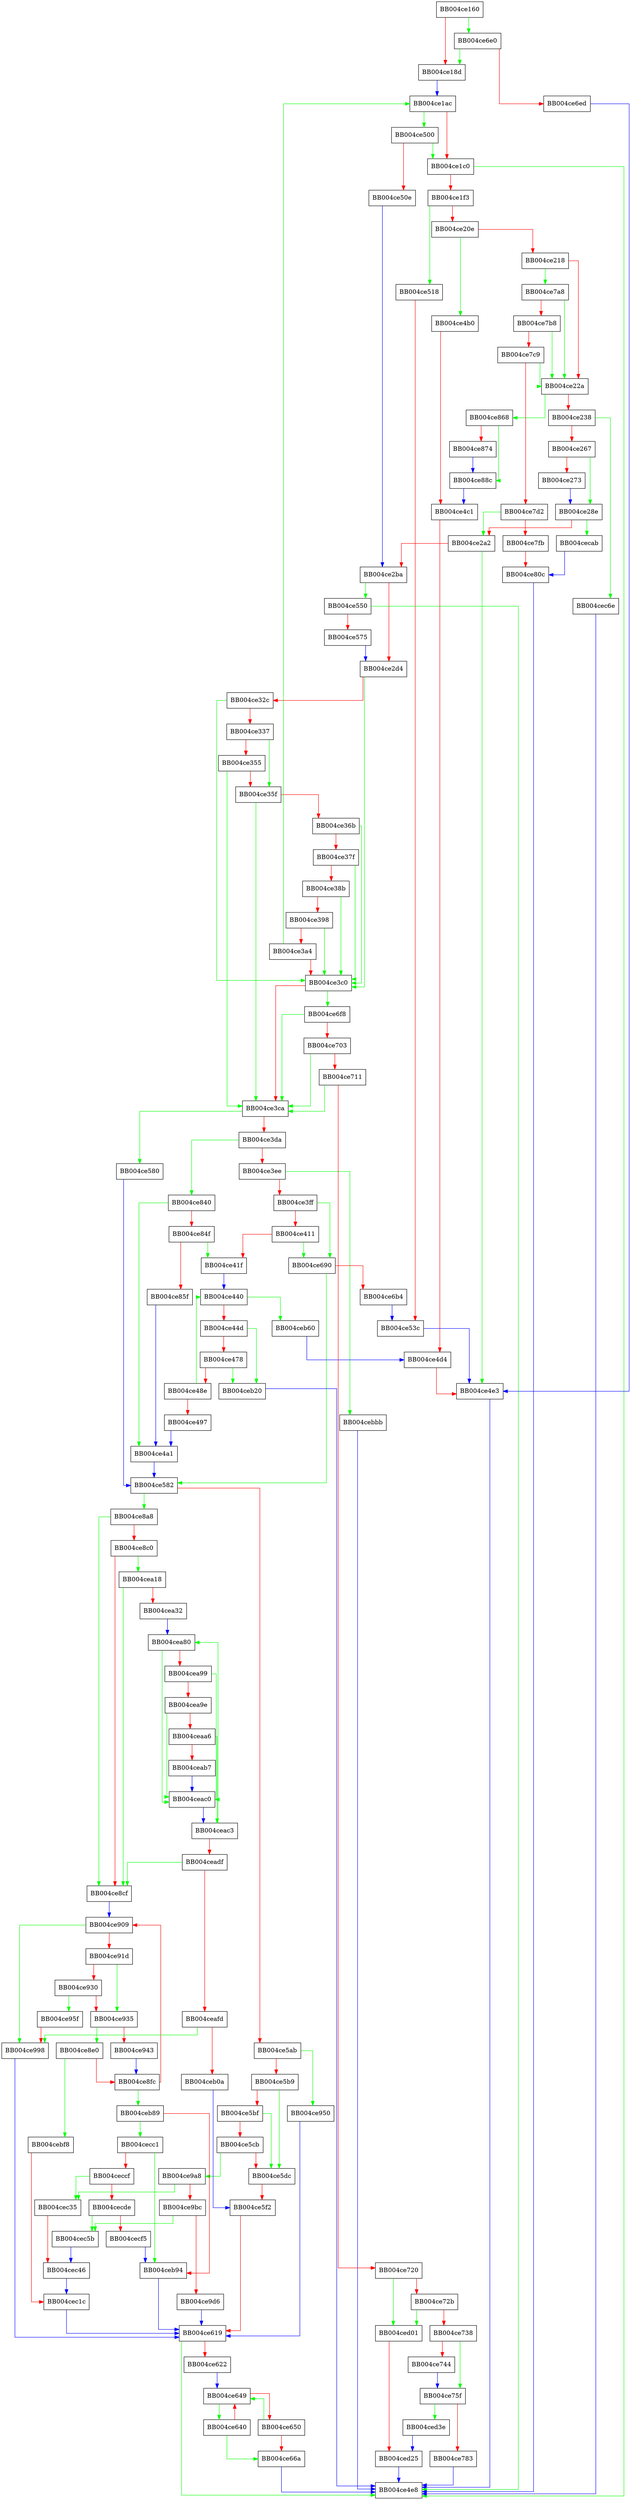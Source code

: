 digraph tls_get_more_records {
  node [shape="box"];
  graph [splines=ortho];
  BB004ce160 -> BB004ce6e0 [color="green"];
  BB004ce160 -> BB004ce18d [color="red"];
  BB004ce18d -> BB004ce1ac [color="blue"];
  BB004ce1ac -> BB004ce500 [color="green"];
  BB004ce1ac -> BB004ce1c0 [color="red"];
  BB004ce1c0 -> BB004ce4e8 [color="green"];
  BB004ce1c0 -> BB004ce1f3 [color="red"];
  BB004ce1f3 -> BB004ce518 [color="green"];
  BB004ce1f3 -> BB004ce20e [color="red"];
  BB004ce20e -> BB004ce4b0 [color="green"];
  BB004ce20e -> BB004ce218 [color="red"];
  BB004ce218 -> BB004ce7a8 [color="green"];
  BB004ce218 -> BB004ce22a [color="red"];
  BB004ce22a -> BB004ce868 [color="green"];
  BB004ce22a -> BB004ce238 [color="red"];
  BB004ce238 -> BB004cec6e [color="green"];
  BB004ce238 -> BB004ce267 [color="red"];
  BB004ce267 -> BB004ce28e [color="green"];
  BB004ce267 -> BB004ce273 [color="red"];
  BB004ce273 -> BB004ce28e [color="blue"];
  BB004ce28e -> BB004cecab [color="green"];
  BB004ce28e -> BB004ce2a2 [color="red"];
  BB004ce2a2 -> BB004ce4e3 [color="green"];
  BB004ce2a2 -> BB004ce2ba [color="red"];
  BB004ce2ba -> BB004ce550 [color="green"];
  BB004ce2ba -> BB004ce2d4 [color="red"];
  BB004ce2d4 -> BB004ce3c0 [color="green"];
  BB004ce2d4 -> BB004ce32c [color="red"];
  BB004ce32c -> BB004ce3c0 [color="green"];
  BB004ce32c -> BB004ce337 [color="red"];
  BB004ce337 -> BB004ce35f [color="green"];
  BB004ce337 -> BB004ce355 [color="red"];
  BB004ce355 -> BB004ce3ca [color="green"];
  BB004ce355 -> BB004ce35f [color="red"];
  BB004ce35f -> BB004ce3ca [color="green"];
  BB004ce35f -> BB004ce36b [color="red"];
  BB004ce36b -> BB004ce3c0 [color="green"];
  BB004ce36b -> BB004ce37f [color="red"];
  BB004ce37f -> BB004ce3c0 [color="green"];
  BB004ce37f -> BB004ce38b [color="red"];
  BB004ce38b -> BB004ce3c0 [color="green"];
  BB004ce38b -> BB004ce398 [color="red"];
  BB004ce398 -> BB004ce3c0 [color="green"];
  BB004ce398 -> BB004ce3a4 [color="red"];
  BB004ce3a4 -> BB004ce1ac [color="green"];
  BB004ce3a4 -> BB004ce3c0 [color="red"];
  BB004ce3c0 -> BB004ce6f8 [color="green"];
  BB004ce3c0 -> BB004ce3ca [color="red"];
  BB004ce3ca -> BB004ce580 [color="green"];
  BB004ce3ca -> BB004ce3da [color="red"];
  BB004ce3da -> BB004ce840 [color="green"];
  BB004ce3da -> BB004ce3ee [color="red"];
  BB004ce3ee -> BB004cebbb [color="green"];
  BB004ce3ee -> BB004ce3ff [color="red"];
  BB004ce3ff -> BB004ce690 [color="green"];
  BB004ce3ff -> BB004ce411 [color="red"];
  BB004ce411 -> BB004ce690 [color="green"];
  BB004ce411 -> BB004ce41f [color="red"];
  BB004ce41f -> BB004ce440 [color="blue"];
  BB004ce440 -> BB004ceb60 [color="green"];
  BB004ce440 -> BB004ce44d [color="red"];
  BB004ce44d -> BB004ceb20 [color="green"];
  BB004ce44d -> BB004ce478 [color="red"];
  BB004ce478 -> BB004ceb20 [color="green"];
  BB004ce478 -> BB004ce48e [color="red"];
  BB004ce48e -> BB004ce440 [color="green"];
  BB004ce48e -> BB004ce497 [color="red"];
  BB004ce497 -> BB004ce4a1 [color="blue"];
  BB004ce4a1 -> BB004ce582 [color="blue"];
  BB004ce4b0 -> BB004ce4c1 [color="red"];
  BB004ce4c1 -> BB004ce4d4 [color="red"];
  BB004ce4d4 -> BB004ce4e3 [color="red"];
  BB004ce4e3 -> BB004ce4e8 [color="blue"];
  BB004ce500 -> BB004ce1c0 [color="green"];
  BB004ce500 -> BB004ce50e [color="red"];
  BB004ce50e -> BB004ce2ba [color="blue"];
  BB004ce518 -> BB004ce53c [color="red"];
  BB004ce53c -> BB004ce4e3 [color="blue"];
  BB004ce550 -> BB004ce4e8 [color="green"];
  BB004ce550 -> BB004ce575 [color="red"];
  BB004ce575 -> BB004ce2d4 [color="blue"];
  BB004ce580 -> BB004ce582 [color="blue"];
  BB004ce582 -> BB004ce8a8 [color="green"];
  BB004ce582 -> BB004ce5ab [color="red"];
  BB004ce5ab -> BB004ce950 [color="green"];
  BB004ce5ab -> BB004ce5b9 [color="red"];
  BB004ce5b9 -> BB004ce5dc [color="green"];
  BB004ce5b9 -> BB004ce5bf [color="red"];
  BB004ce5bf -> BB004ce5dc [color="green"];
  BB004ce5bf -> BB004ce5cb [color="red"];
  BB004ce5cb -> BB004ce9a8 [color="green"];
  BB004ce5cb -> BB004ce5dc [color="red"];
  BB004ce5dc -> BB004ce5f2 [color="red"];
  BB004ce5f2 -> BB004ce619 [color="red"];
  BB004ce619 -> BB004ce4e8 [color="green"];
  BB004ce619 -> BB004ce622 [color="red"];
  BB004ce622 -> BB004ce649 [color="blue"];
  BB004ce640 -> BB004ce66a [color="green"];
  BB004ce640 -> BB004ce649 [color="red"];
  BB004ce649 -> BB004ce640 [color="green"];
  BB004ce649 -> BB004ce650 [color="red"];
  BB004ce650 -> BB004ce649 [color="green"];
  BB004ce650 -> BB004ce66a [color="red"];
  BB004ce66a -> BB004ce4e8 [color="blue"];
  BB004ce690 -> BB004ce582 [color="green"];
  BB004ce690 -> BB004ce6b4 [color="red"];
  BB004ce6b4 -> BB004ce53c [color="blue"];
  BB004ce6e0 -> BB004ce18d [color="green"];
  BB004ce6e0 -> BB004ce6ed [color="red"];
  BB004ce6ed -> BB004ce4e3 [color="blue"];
  BB004ce6f8 -> BB004ce3ca [color="green"];
  BB004ce6f8 -> BB004ce703 [color="red"];
  BB004ce703 -> BB004ce3ca [color="green"];
  BB004ce703 -> BB004ce711 [color="red"];
  BB004ce711 -> BB004ce3ca [color="green"];
  BB004ce711 -> BB004ce720 [color="red"];
  BB004ce720 -> BB004ced01 [color="green"];
  BB004ce720 -> BB004ce72b [color="red"];
  BB004ce72b -> BB004ced01 [color="green"];
  BB004ce72b -> BB004ce738 [color="red"];
  BB004ce738 -> BB004ce75f [color="green"];
  BB004ce738 -> BB004ce744 [color="red"];
  BB004ce744 -> BB004ce75f [color="blue"];
  BB004ce75f -> BB004ced3e [color="green"];
  BB004ce75f -> BB004ce783 [color="red"];
  BB004ce783 -> BB004ce4e8 [color="blue"];
  BB004ce7a8 -> BB004ce22a [color="green"];
  BB004ce7a8 -> BB004ce7b8 [color="red"];
  BB004ce7b8 -> BB004ce22a [color="green"];
  BB004ce7b8 -> BB004ce7c9 [color="red"];
  BB004ce7c9 -> BB004ce22a [color="green"];
  BB004ce7c9 -> BB004ce7d2 [color="red"];
  BB004ce7d2 -> BB004ce2a2 [color="green"];
  BB004ce7d2 -> BB004ce7fb [color="red"];
  BB004ce7fb -> BB004ce80c [color="red"];
  BB004ce80c -> BB004ce4e8 [color="blue"];
  BB004ce840 -> BB004ce4a1 [color="green"];
  BB004ce840 -> BB004ce84f [color="red"];
  BB004ce84f -> BB004ce41f [color="green"];
  BB004ce84f -> BB004ce85f [color="red"];
  BB004ce85f -> BB004ce4a1 [color="blue"];
  BB004ce868 -> BB004ce88c [color="green"];
  BB004ce868 -> BB004ce874 [color="red"];
  BB004ce874 -> BB004ce88c [color="blue"];
  BB004ce88c -> BB004ce4c1 [color="blue"];
  BB004ce8a8 -> BB004ce8cf [color="green"];
  BB004ce8a8 -> BB004ce8c0 [color="red"];
  BB004ce8c0 -> BB004cea18 [color="green"];
  BB004ce8c0 -> BB004ce8cf [color="red"];
  BB004ce8cf -> BB004ce909 [color="blue"];
  BB004ce8e0 -> BB004cebf8 [color="green"];
  BB004ce8e0 -> BB004ce8fc [color="red"];
  BB004ce8fc -> BB004ceb89 [color="green"];
  BB004ce8fc -> BB004ce909 [color="red"];
  BB004ce909 -> BB004ce998 [color="green"];
  BB004ce909 -> BB004ce91d [color="red"];
  BB004ce91d -> BB004ce935 [color="green"];
  BB004ce91d -> BB004ce930 [color="red"];
  BB004ce930 -> BB004ce95f [color="green"];
  BB004ce930 -> BB004ce935 [color="red"];
  BB004ce935 -> BB004ce8e0 [color="green"];
  BB004ce935 -> BB004ce943 [color="red"];
  BB004ce943 -> BB004ce8fc [color="blue"];
  BB004ce950 -> BB004ce619 [color="blue"];
  BB004ce95f -> BB004ce998 [color="red"];
  BB004ce998 -> BB004ce619 [color="blue"];
  BB004ce9a8 -> BB004cec35 [color="green"];
  BB004ce9a8 -> BB004ce9bc [color="red"];
  BB004ce9bc -> BB004cec5b [color="green"];
  BB004ce9bc -> BB004ce9d6 [color="red"];
  BB004ce9d6 -> BB004ce619 [color="blue"];
  BB004cea18 -> BB004ce8cf [color="green"];
  BB004cea18 -> BB004cea32 [color="red"];
  BB004cea32 -> BB004cea80 [color="blue"];
  BB004cea80 -> BB004ceac0 [color="green"];
  BB004cea80 -> BB004cea99 [color="red"];
  BB004cea99 -> BB004ceac0 [color="green"];
  BB004cea99 -> BB004cea9e [color="red"];
  BB004cea9e -> BB004ceac0 [color="green"];
  BB004cea9e -> BB004ceaa6 [color="red"];
  BB004ceaa6 -> BB004ceac3 [color="green"];
  BB004ceaa6 -> BB004ceab7 [color="red"];
  BB004ceab7 -> BB004ceac0 [color="blue"];
  BB004ceac0 -> BB004ceac3 [color="blue"];
  BB004ceac3 -> BB004cea80 [color="green"];
  BB004ceac3 -> BB004ceadf [color="red"];
  BB004ceadf -> BB004ce8cf [color="green"];
  BB004ceadf -> BB004ceafd [color="red"];
  BB004ceafd -> BB004ce998 [color="green"];
  BB004ceafd -> BB004ceb0a [color="red"];
  BB004ceb0a -> BB004ce5f2 [color="blue"];
  BB004ceb20 -> BB004ce4e8 [color="blue"];
  BB004ceb60 -> BB004ce4d4 [color="blue"];
  BB004ceb89 -> BB004cecc1 [color="green"];
  BB004ceb89 -> BB004ceb94 [color="red"];
  BB004ceb94 -> BB004ce619 [color="blue"];
  BB004cebbb -> BB004ce4e8 [color="blue"];
  BB004cebf8 -> BB004cec1c [color="red"];
  BB004cec1c -> BB004ce619 [color="blue"];
  BB004cec35 -> BB004cec46 [color="red"];
  BB004cec46 -> BB004cec1c [color="blue"];
  BB004cec5b -> BB004cec46 [color="blue"];
  BB004cec6e -> BB004ce4e8 [color="blue"];
  BB004cecab -> BB004ce80c [color="blue"];
  BB004cecc1 -> BB004ceb94 [color="green"];
  BB004cecc1 -> BB004ceccf [color="red"];
  BB004ceccf -> BB004cec35 [color="green"];
  BB004ceccf -> BB004cecde [color="red"];
  BB004cecde -> BB004cec5b [color="green"];
  BB004cecde -> BB004cecf5 [color="red"];
  BB004cecf5 -> BB004ceb94 [color="blue"];
  BB004ced01 -> BB004ced25 [color="red"];
  BB004ced25 -> BB004ce4e8 [color="blue"];
  BB004ced3e -> BB004ced25 [color="blue"];
}